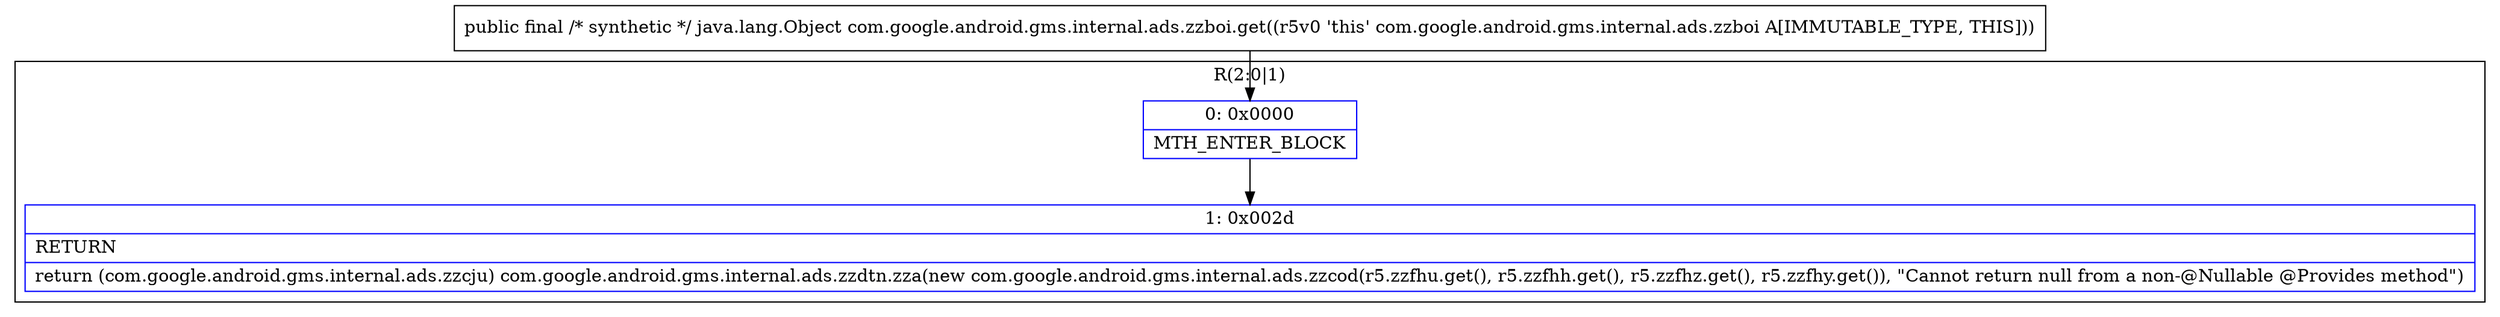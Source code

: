 digraph "CFG forcom.google.android.gms.internal.ads.zzboi.get()Ljava\/lang\/Object;" {
subgraph cluster_Region_1546092250 {
label = "R(2:0|1)";
node [shape=record,color=blue];
Node_0 [shape=record,label="{0\:\ 0x0000|MTH_ENTER_BLOCK\l}"];
Node_1 [shape=record,label="{1\:\ 0x002d|RETURN\l|return (com.google.android.gms.internal.ads.zzcju) com.google.android.gms.internal.ads.zzdtn.zza(new com.google.android.gms.internal.ads.zzcod(r5.zzfhu.get(), r5.zzfhh.get(), r5.zzfhz.get(), r5.zzfhy.get()), \"Cannot return null from a non\-@Nullable @Provides method\")\l}"];
}
MethodNode[shape=record,label="{public final \/* synthetic *\/ java.lang.Object com.google.android.gms.internal.ads.zzboi.get((r5v0 'this' com.google.android.gms.internal.ads.zzboi A[IMMUTABLE_TYPE, THIS])) }"];
MethodNode -> Node_0;
Node_0 -> Node_1;
}

